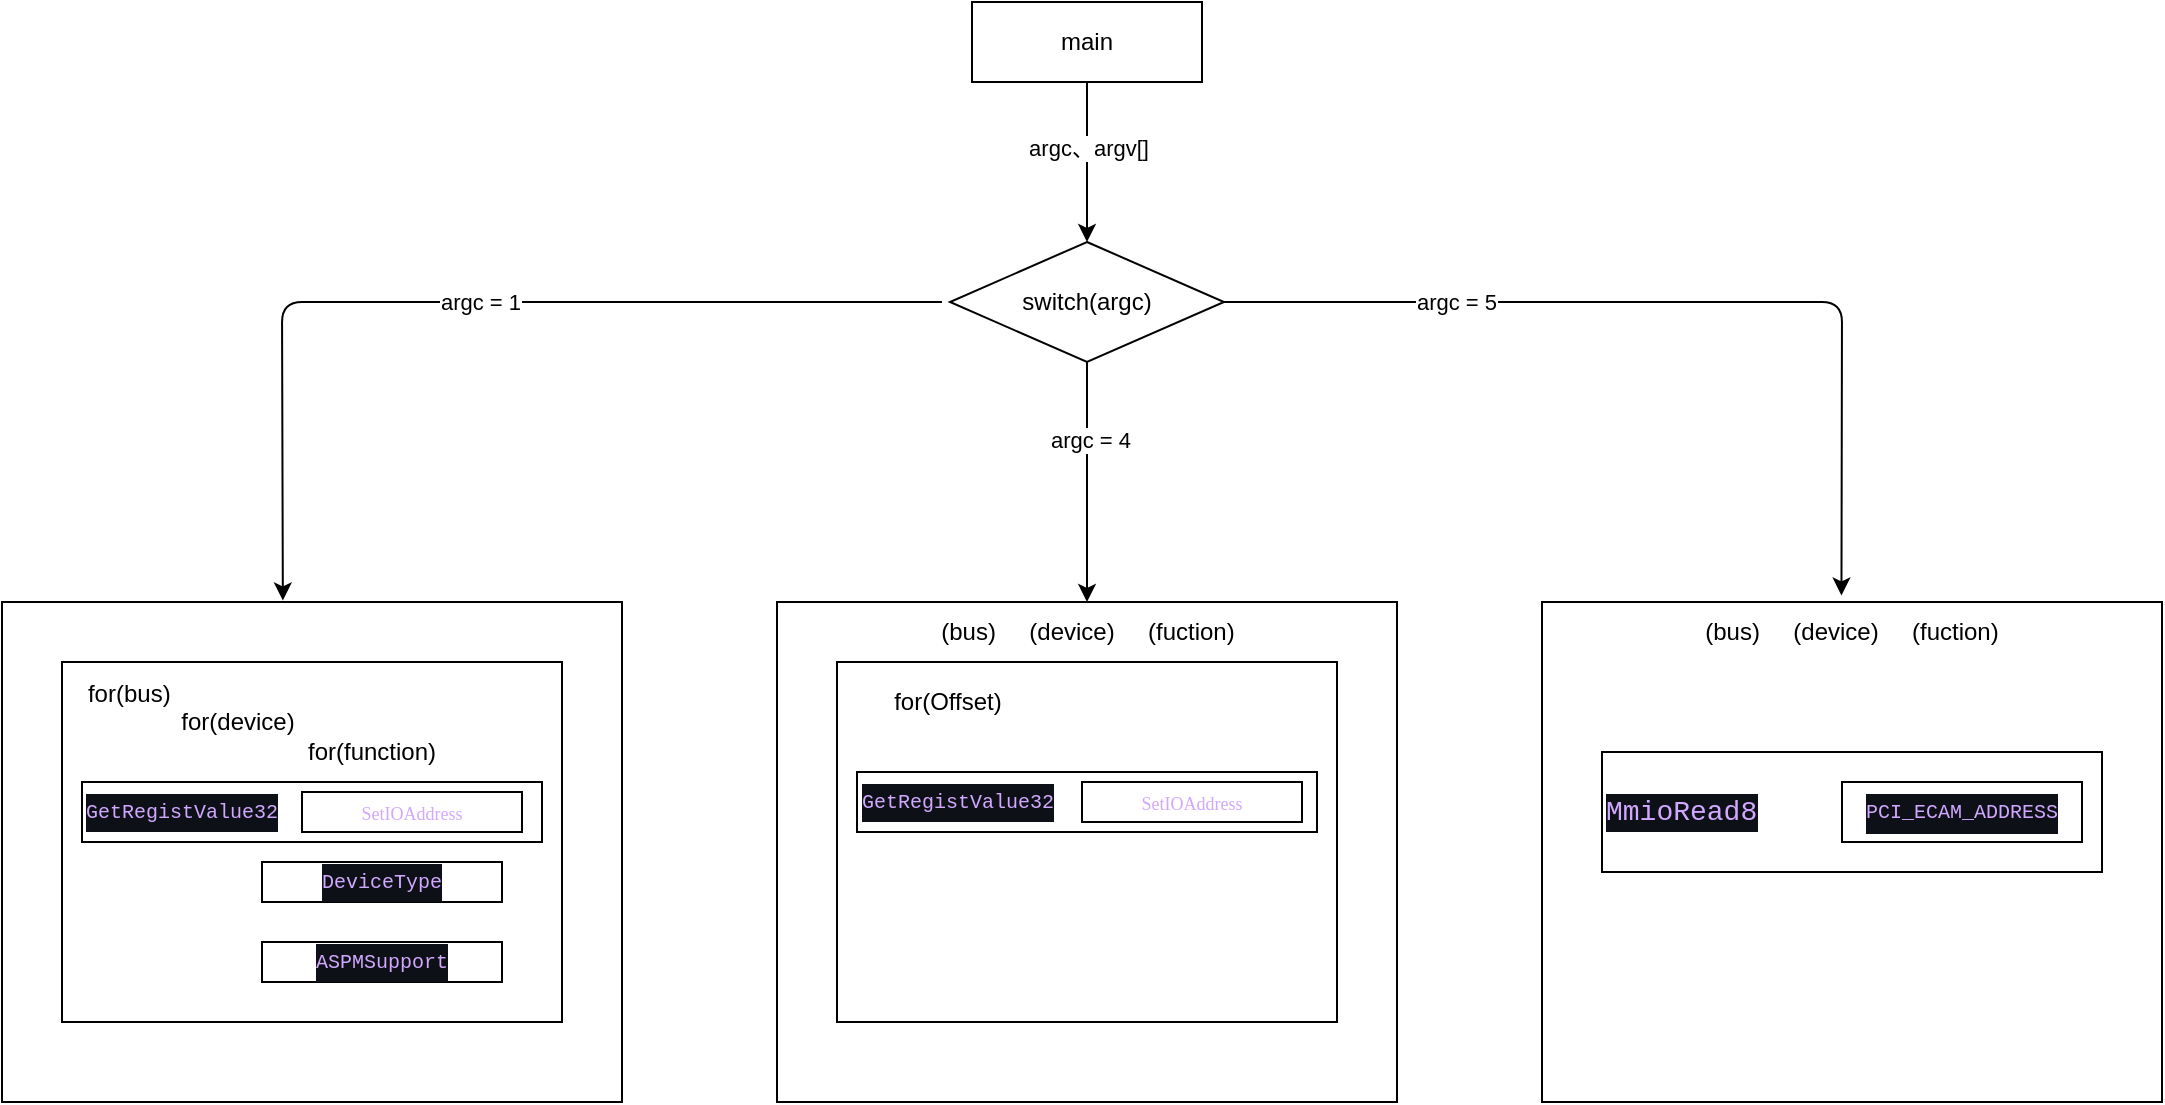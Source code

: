 <mxfile>
    <diagram id="AgO3Jd76qYSbExgfrbj2" name="Page-1">
        <mxGraphModel dx="1806" dy="574" grid="1" gridSize="10" guides="1" tooltips="1" connect="1" arrows="1" fold="1" page="1" pageScale="1" pageWidth="850" pageHeight="1100" math="0" shadow="0">
            <root>
                <mxCell id="0"/>
                <mxCell id="1" parent="0"/>
                <mxCell id="19" value="" style="rounded=0;whiteSpace=wrap;html=1;fontSize=10;" parent="1" vertex="1">
                    <mxGeometry x="-540" y="450" width="310" height="250" as="geometry"/>
                </mxCell>
                <mxCell id="2" value="main" style="rounded=0;whiteSpace=wrap;html=1;" parent="1" vertex="1">
                    <mxGeometry x="-55" y="150" width="115" height="40" as="geometry"/>
                </mxCell>
                <mxCell id="32" style="edgeStyle=none;html=1;entryX=0.5;entryY=0;entryDx=0;entryDy=0;" parent="1" source="3" target="21" edge="1">
                    <mxGeometry relative="1" as="geometry">
                        <mxPoint x="2.5" y="390.0" as="targetPoint"/>
                    </mxGeometry>
                </mxCell>
                <mxCell id="39" value="argc = 4" style="edgeLabel;html=1;align=center;verticalAlign=middle;resizable=0;points=[];" parent="32" vertex="1" connectable="0">
                    <mxGeometry x="-0.361" y="1" relative="1" as="geometry">
                        <mxPoint as="offset"/>
                    </mxGeometry>
                </mxCell>
                <mxCell id="3" value="switch(argc)" style="rhombus;whiteSpace=wrap;html=1;" parent="1" vertex="1">
                    <mxGeometry x="-66" y="270" width="137" height="60" as="geometry"/>
                </mxCell>
                <mxCell id="5" value="" style="endArrow=classic;html=1;entryX=0.453;entryY=-0.003;entryDx=0;entryDy=0;entryPerimeter=0;" parent="1" target="19" edge="1">
                    <mxGeometry width="50" height="50" relative="1" as="geometry">
                        <mxPoint x="-70" y="300" as="sourcePoint"/>
                        <mxPoint x="-300" y="387" as="targetPoint"/>
                        <Array as="points">
                            <mxPoint x="-400" y="300"/>
                        </Array>
                    </mxGeometry>
                </mxCell>
                <mxCell id="9" value="argc = 1" style="edgeLabel;html=1;align=center;verticalAlign=middle;resizable=0;points=[];" parent="5" vertex="1" connectable="0">
                    <mxGeometry x="-0.034" relative="1" as="geometry">
                        <mxPoint as="offset"/>
                    </mxGeometry>
                </mxCell>
                <mxCell id="6" value="" style="endArrow=classic;html=1;exitX=0.5;exitY=1;exitDx=0;exitDy=0;entryX=0.5;entryY=0;entryDx=0;entryDy=0;" parent="1" source="2" target="3" edge="1">
                    <mxGeometry width="50" height="50" relative="1" as="geometry">
                        <mxPoint x="-90" y="300" as="sourcePoint"/>
                        <mxPoint x="-40" y="250" as="targetPoint"/>
                    </mxGeometry>
                </mxCell>
                <mxCell id="7" value="argc、argv[]" style="edgeLabel;html=1;align=center;verticalAlign=middle;resizable=0;points=[];" parent="6" vertex="1" connectable="0">
                    <mxGeometry x="-0.186" relative="1" as="geometry">
                        <mxPoint as="offset"/>
                    </mxGeometry>
                </mxCell>
                <mxCell id="11" value="" style="endArrow=classic;html=1;entryX=0.483;entryY=-0.013;entryDx=0;entryDy=0;entryPerimeter=0;" parent="1" target="35" edge="1">
                    <mxGeometry width="50" height="50" relative="1" as="geometry">
                        <mxPoint x="71" y="300" as="sourcePoint"/>
                        <mxPoint x="410" y="390" as="targetPoint"/>
                        <Array as="points">
                            <mxPoint x="295" y="300"/>
                            <mxPoint x="380" y="300"/>
                        </Array>
                    </mxGeometry>
                </mxCell>
                <mxCell id="15" value="" style="rounded=0;whiteSpace=wrap;html=1;align=left;" parent="1" vertex="1">
                    <mxGeometry x="-510" y="480" width="250" height="180" as="geometry"/>
                </mxCell>
                <mxCell id="16" value="&lt;div style=&quot;color: rgb(201 , 209 , 217) ; background-color: rgb(13 , 17 , 23) ; font-family: &amp;#34;consolas&amp;#34; , &amp;#34;courier new&amp;#34; , monospace ; line-height: 19px&quot;&gt;&lt;span style=&quot;color: rgb(210 , 168 , 255)&quot;&gt;&lt;font style=&quot;font-size: 10px&quot;&gt;GetRegistValue32&lt;/font&gt;&lt;/span&gt;&lt;/div&gt;" style="rounded=0;whiteSpace=wrap;html=1;align=left;" parent="1" vertex="1">
                    <mxGeometry x="-500" y="540" width="230" height="30" as="geometry"/>
                </mxCell>
                <mxCell id="17" value="&lt;div style=&quot;color: rgb(201 , 209 , 217) ; background-color: rgb(13 , 17 , 23) ; font-family: &amp;#34;consolas&amp;#34; , &amp;#34;courier new&amp;#34; , monospace ; line-height: 19px&quot;&gt;&lt;span style=&quot;color: rgb(210 , 168 , 255)&quot;&gt;&lt;font style=&quot;font-size: 10px&quot;&gt;ASPMSupport&lt;/font&gt;&lt;/span&gt;&lt;/div&gt;" style="rounded=0;whiteSpace=wrap;html=1;" parent="1" vertex="1">
                    <mxGeometry x="-410" y="620" width="120" height="20" as="geometry"/>
                </mxCell>
                <mxCell id="18" value="&lt;div style=&quot;text-align: left&quot;&gt;for(bus)&lt;/div&gt;&lt;div style=&quot;text-align: left&quot;&gt;&amp;nbsp; &amp;nbsp; &amp;nbsp; &amp;nbsp; &amp;nbsp; &amp;nbsp; &amp;nbsp; for(device)&lt;/div&gt;&lt;div style=&quot;text-align: left&quot;&gt;&amp;nbsp; &amp;nbsp; &amp;nbsp; &amp;nbsp; &amp;nbsp; &amp;nbsp; &amp;nbsp; &amp;nbsp; &amp;nbsp; &amp;nbsp; &amp;nbsp; &amp;nbsp; &amp;nbsp; &amp;nbsp; &amp;nbsp; &amp;nbsp; &amp;nbsp;for(function)&lt;/div&gt;" style="text;html=1;strokeColor=none;fillColor=none;align=center;verticalAlign=middle;whiteSpace=wrap;rounded=0;" parent="1" vertex="1">
                    <mxGeometry x="-510" y="480" width="200" height="60" as="geometry"/>
                </mxCell>
                <mxCell id="21" value="" style="rounded=0;whiteSpace=wrap;html=1;fontSize=10;" parent="1" vertex="1">
                    <mxGeometry x="-152.5" y="450" width="310" height="250" as="geometry"/>
                </mxCell>
                <mxCell id="23" value="" style="rounded=0;whiteSpace=wrap;html=1;align=left;" parent="1" vertex="1">
                    <mxGeometry x="-122.5" y="480" width="250" height="180" as="geometry"/>
                </mxCell>
                <mxCell id="24" value="&lt;font style=&quot;font-size: 12px&quot;&gt;for(Offset)&lt;/font&gt;" style="text;html=1;strokeColor=none;fillColor=none;align=center;verticalAlign=middle;whiteSpace=wrap;rounded=0;fontSize=10;" parent="1" vertex="1">
                    <mxGeometry x="-122.5" y="480" width="110" height="40" as="geometry"/>
                </mxCell>
                <mxCell id="27" value="&lt;div style=&quot;color: rgb(201 , 209 , 217) ; background-color: rgb(13 , 17 , 23) ; font-family: &amp;#34;consolas&amp;#34; , &amp;#34;courier new&amp;#34; , monospace ; line-height: 19px&quot;&gt;&lt;span style=&quot;color: rgb(210 , 168 , 255)&quot;&gt;&lt;font style=&quot;font-size: 10px&quot;&gt;DeviceType&lt;/font&gt;&lt;/span&gt;&lt;/div&gt;" style="rounded=0;whiteSpace=wrap;html=1;" parent="1" vertex="1">
                    <mxGeometry x="-410" y="580" width="120" height="20" as="geometry"/>
                </mxCell>
                <mxCell id="31" value="(bus)&amp;nbsp; &amp;nbsp; &amp;nbsp;(device)&amp;nbsp; &amp;nbsp; &amp;nbsp;(fuction)" style="text;html=1;strokeColor=none;fillColor=none;align=center;verticalAlign=middle;whiteSpace=wrap;rounded=0;" parent="1" vertex="1">
                    <mxGeometry x="-82.5" y="450" width="170" height="30" as="geometry"/>
                </mxCell>
                <mxCell id="35" value="" style="rounded=0;whiteSpace=wrap;html=1;fontSize=10;" parent="1" vertex="1">
                    <mxGeometry x="230" y="450" width="310" height="250" as="geometry"/>
                </mxCell>
                <mxCell id="36" value="&lt;div style=&quot;color: rgb(201 , 209 , 217) ; background-color: rgb(13 , 17 , 23) ; font-family: &amp;#34;consolas&amp;#34; , &amp;#34;courier new&amp;#34; , monospace ; font-size: 14px ; line-height: 19px&quot;&gt;&lt;span style=&quot;color: #d2a8ff&quot;&gt;MmioRead8&lt;/span&gt;&lt;/div&gt;" style="rounded=0;whiteSpace=wrap;html=1;align=left;" parent="1" vertex="1">
                    <mxGeometry x="260" y="525" width="250" height="60" as="geometry"/>
                </mxCell>
                <mxCell id="38" value="argc = 5" style="edgeLabel;html=1;align=center;verticalAlign=middle;resizable=0;points=[];" parent="1" vertex="1" connectable="0">
                    <mxGeometry x="186.556" y="300" as="geometry"/>
                </mxCell>
                <mxCell id="40" value="&lt;font color=&quot;#d2a8ff&quot; face=&quot;Times New Roman&quot; style=&quot;font-size: 9px&quot;&gt;SetIOAddress&lt;/font&gt;" style="rounded=0;whiteSpace=wrap;html=1;" parent="1" vertex="1">
                    <mxGeometry x="-390" y="545" width="110" height="20" as="geometry"/>
                </mxCell>
                <mxCell id="41" value="&lt;div style=&quot;color: rgb(201 , 209 , 217) ; background-color: rgb(13 , 17 , 23) ; font-family: &amp;#34;consolas&amp;#34; , &amp;#34;courier new&amp;#34; , monospace ; line-height: 19px&quot;&gt;&lt;span style=&quot;color: rgb(210 , 168 , 255)&quot;&gt;&lt;font style=&quot;font-size: 10px&quot;&gt;GetRegistValue32&lt;/font&gt;&lt;/span&gt;&lt;/div&gt;" style="rounded=0;whiteSpace=wrap;html=1;align=left;" parent="1" vertex="1">
                    <mxGeometry x="-112.5" y="535" width="230" height="30" as="geometry"/>
                </mxCell>
                <mxCell id="42" value="&lt;font color=&quot;#d2a8ff&quot; face=&quot;Times New Roman&quot; style=&quot;font-size: 9px&quot;&gt;SetIOAddress&lt;/font&gt;" style="rounded=0;whiteSpace=wrap;html=1;" parent="1" vertex="1">
                    <mxGeometry y="540" width="110" height="20" as="geometry"/>
                </mxCell>
                <mxCell id="43" value="&lt;div style=&quot;color: rgb(201 , 209 , 217) ; background-color: rgb(13 , 17 , 23) ; font-family: &amp;#34;consolas&amp;#34; , &amp;#34;courier new&amp;#34; , monospace ; line-height: 19px&quot;&gt;&lt;span style=&quot;color: rgb(210 , 168 , 255)&quot;&gt;&lt;font style=&quot;font-size: 10px&quot;&gt;PCI_ECAM_ADDRESS&lt;/font&gt;&lt;/span&gt;&lt;/div&gt;" style="rounded=0;whiteSpace=wrap;html=1;fontFamily=Times New Roman;fontSize=9;" parent="1" vertex="1">
                    <mxGeometry x="380" y="540" width="120" height="30" as="geometry"/>
                </mxCell>
                <mxCell id="44" value="(bus)&amp;nbsp; &amp;nbsp; &amp;nbsp;(device)&amp;nbsp; &amp;nbsp; &amp;nbsp;(fuction)" style="text;html=1;strokeColor=none;fillColor=none;align=center;verticalAlign=middle;whiteSpace=wrap;rounded=0;" parent="1" vertex="1">
                    <mxGeometry x="300" y="450" width="170" height="30" as="geometry"/>
                </mxCell>
            </root>
        </mxGraphModel>
    </diagram>
</mxfile>